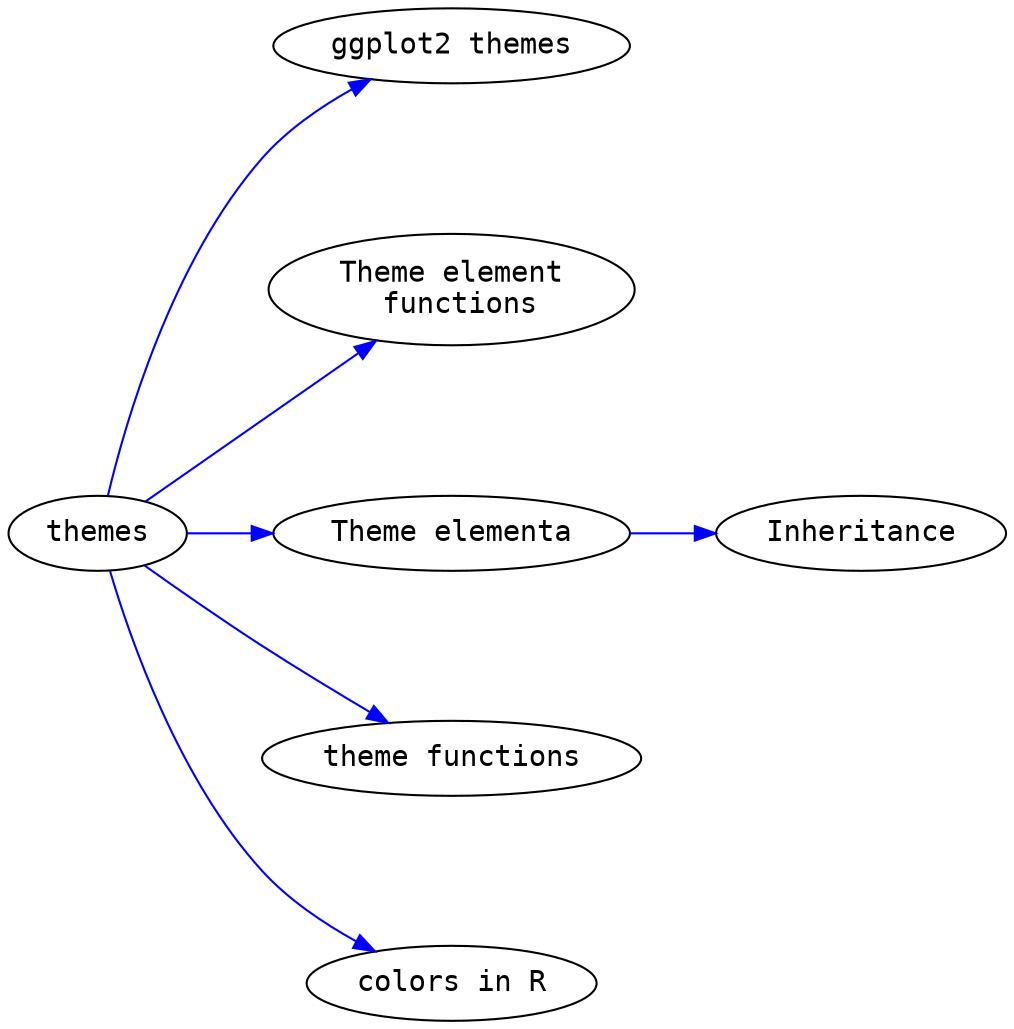 digraph Everything {

                nodesep=1.0; // increases the separation between nodes
                rankdir = "LR";

                node [fontname=Courier] //All nodes will this shape and colour
                edge [color=Blue, fontsize = 40] //All the lines look like this

                //Lecture 12 Themes
                //ggplot themes, theme element functions
                Themes [label = "themes"]
                ggplot2_themes [label = "ggplot2 themes"]
                
                Theme_element_functions [label = "Theme element\n functions"]
                Theme_elements [label = "Theme elementa"]
                Inheritance [label = "Inheritance"]
                
                Theme_functions [label = "theme functions"]

                Colors_in_R [label = "colors in R"]

                Themes -> {ggplot2_themes, Theme_element_functions, Theme_elements, Theme_functions, Colors_in_R}
                Theme_elements -> Inheritance

                //Lecture 10
                

}